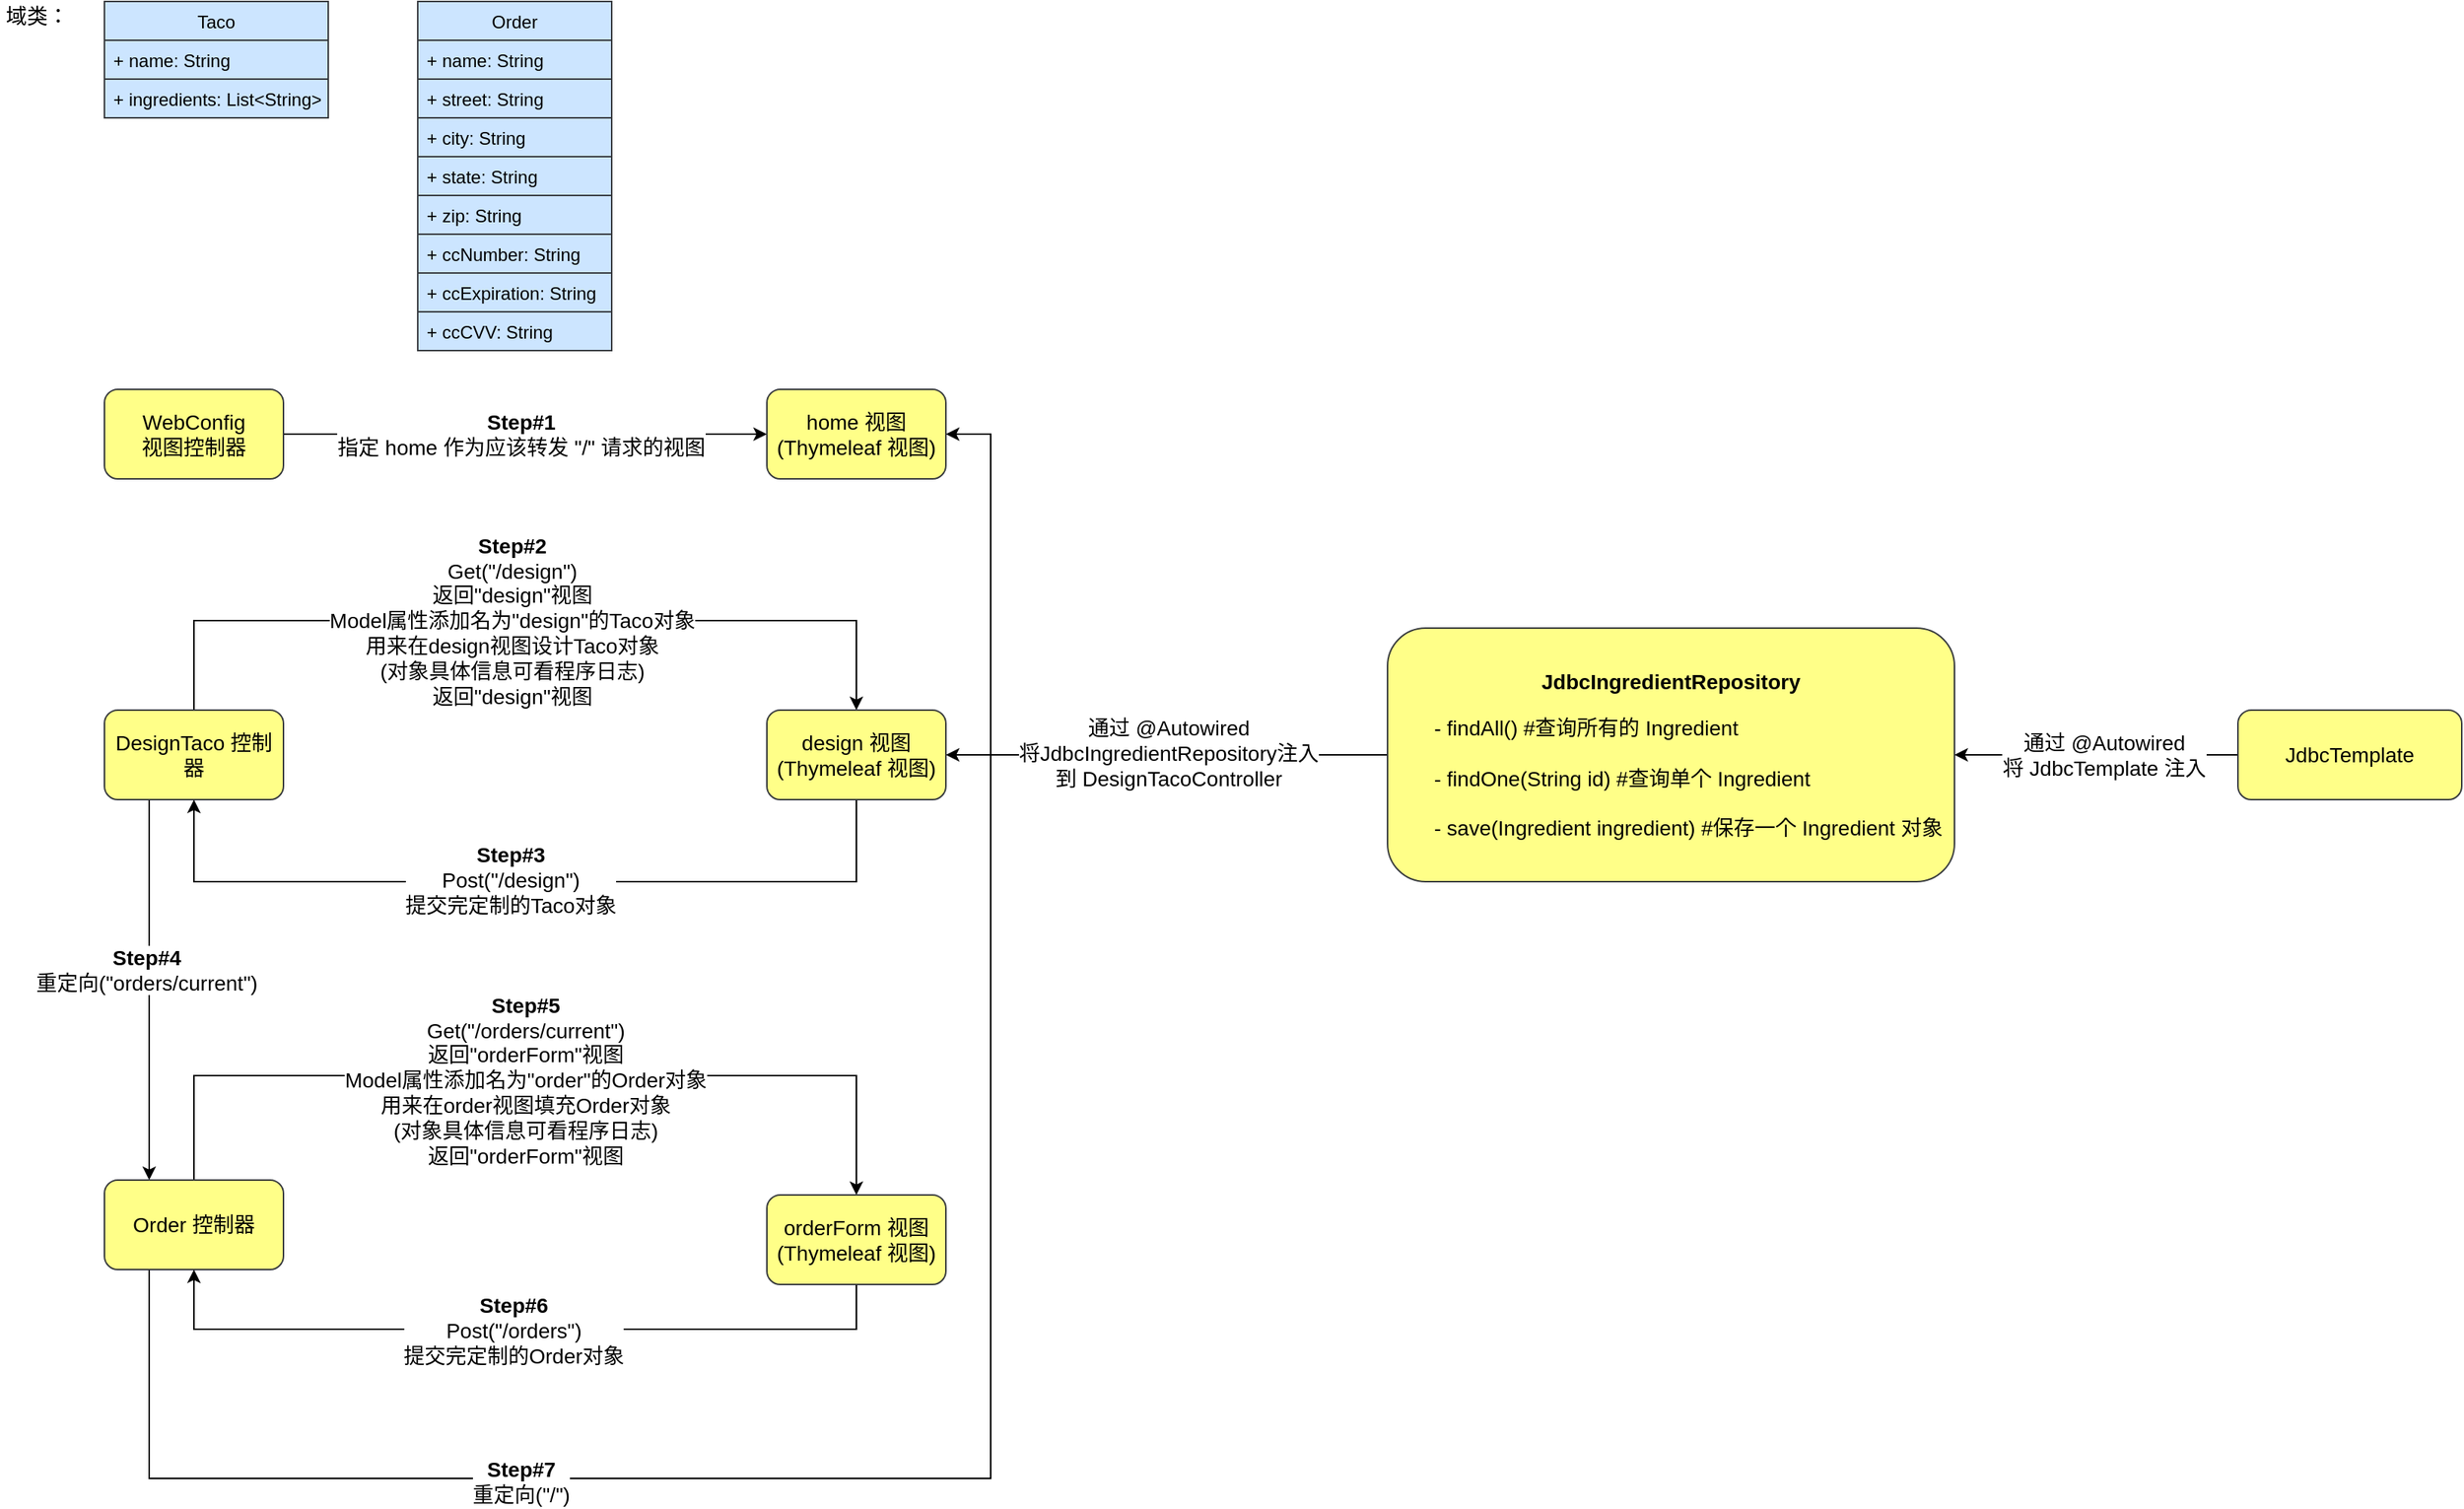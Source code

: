 <mxfile version="14.4.6" type="device"><diagram id="s5GgD7lEtXo4meM5UNP-" name="Page-1"><mxGraphModel dx="940" dy="632" grid="1" gridSize="10" guides="1" tooltips="1" connect="1" arrows="1" fold="1" page="1" pageScale="1" pageWidth="827" pageHeight="1169" math="0" shadow="0"><root><mxCell id="0"/><mxCell id="1" parent="0"/><mxCell id="UWZ8eqpxHvVsFgLDv_jw-1" value="Order" style="swimlane;fontStyle=0;childLayout=stackLayout;horizontal=1;startSize=26;fillColor=#cce5ff;horizontalStack=0;resizeParent=1;resizeParentMax=0;resizeLast=0;collapsible=1;marginBottom=0;strokeColor=#36393d;" parent="1" vertex="1"><mxGeometry x="310" y="60" width="130" height="234" as="geometry"/></mxCell><mxCell id="UWZ8eqpxHvVsFgLDv_jw-2" value="+ name: String" style="text;strokeColor=#36393d;fillColor=#cce5ff;align=left;verticalAlign=top;spacingLeft=4;spacingRight=4;overflow=hidden;rotatable=0;points=[[0,0.5],[1,0.5]];portConstraint=eastwest;" parent="UWZ8eqpxHvVsFgLDv_jw-1" vertex="1"><mxGeometry y="26" width="130" height="26" as="geometry"/></mxCell><mxCell id="UWZ8eqpxHvVsFgLDv_jw-3" value="+ street: String" style="text;strokeColor=#36393d;fillColor=#cce5ff;align=left;verticalAlign=top;spacingLeft=4;spacingRight=4;overflow=hidden;rotatable=0;points=[[0,0.5],[1,0.5]];portConstraint=eastwest;" parent="UWZ8eqpxHvVsFgLDv_jw-1" vertex="1"><mxGeometry y="52" width="130" height="26" as="geometry"/></mxCell><mxCell id="UWZ8eqpxHvVsFgLDv_jw-4" value="+ city: String" style="text;strokeColor=#36393d;fillColor=#cce5ff;align=left;verticalAlign=top;spacingLeft=4;spacingRight=4;overflow=hidden;rotatable=0;points=[[0,0.5],[1,0.5]];portConstraint=eastwest;" parent="UWZ8eqpxHvVsFgLDv_jw-1" vertex="1"><mxGeometry y="78" width="130" height="26" as="geometry"/></mxCell><mxCell id="UWZ8eqpxHvVsFgLDv_jw-12" value="+ state: String" style="text;strokeColor=#36393d;fillColor=#cce5ff;align=left;verticalAlign=top;spacingLeft=4;spacingRight=4;overflow=hidden;rotatable=0;points=[[0,0.5],[1,0.5]];portConstraint=eastwest;" parent="UWZ8eqpxHvVsFgLDv_jw-1" vertex="1"><mxGeometry y="104" width="130" height="26" as="geometry"/></mxCell><mxCell id="UWZ8eqpxHvVsFgLDv_jw-19" value="+ zip: String" style="text;strokeColor=#36393d;fillColor=#cce5ff;align=left;verticalAlign=top;spacingLeft=4;spacingRight=4;overflow=hidden;rotatable=0;points=[[0,0.5],[1,0.5]];portConstraint=eastwest;" parent="UWZ8eqpxHvVsFgLDv_jw-1" vertex="1"><mxGeometry y="130" width="130" height="26" as="geometry"/></mxCell><mxCell id="UWZ8eqpxHvVsFgLDv_jw-18" value="+ ccNumber: String" style="text;strokeColor=#36393d;fillColor=#cce5ff;align=left;verticalAlign=top;spacingLeft=4;spacingRight=4;overflow=hidden;rotatable=0;points=[[0,0.5],[1,0.5]];portConstraint=eastwest;" parent="UWZ8eqpxHvVsFgLDv_jw-1" vertex="1"><mxGeometry y="156" width="130" height="26" as="geometry"/></mxCell><mxCell id="UWZ8eqpxHvVsFgLDv_jw-20" value="+ ccExpiration: String" style="text;strokeColor=#36393d;fillColor=#cce5ff;align=left;verticalAlign=top;spacingLeft=4;spacingRight=4;overflow=hidden;rotatable=0;points=[[0,0.5],[1,0.5]];portConstraint=eastwest;" parent="UWZ8eqpxHvVsFgLDv_jw-1" vertex="1"><mxGeometry y="182" width="130" height="26" as="geometry"/></mxCell><mxCell id="UWZ8eqpxHvVsFgLDv_jw-14" value="+ ccCVV: String" style="text;strokeColor=#36393d;fillColor=#cce5ff;align=left;verticalAlign=top;spacingLeft=4;spacingRight=4;overflow=hidden;rotatable=0;points=[[0,0.5],[1,0.5]];portConstraint=eastwest;" parent="UWZ8eqpxHvVsFgLDv_jw-1" vertex="1"><mxGeometry y="208" width="130" height="26" as="geometry"/></mxCell><mxCell id="_PGfNeUoDke_odYHknA6-1" value="Taco" style="swimlane;fontStyle=0;childLayout=stackLayout;horizontal=1;startSize=26;fillColor=#cce5ff;horizontalStack=0;resizeParent=1;resizeParentMax=0;resizeLast=0;collapsible=1;marginBottom=0;strokeColor=#36393d;" parent="1" vertex="1"><mxGeometry x="100" y="60" width="150" height="78" as="geometry"/></mxCell><mxCell id="_PGfNeUoDke_odYHknA6-2" value="+ name: String" style="text;strokeColor=#36393d;fillColor=#cce5ff;align=left;verticalAlign=top;spacingLeft=4;spacingRight=4;overflow=hidden;rotatable=0;points=[[0,0.5],[1,0.5]];portConstraint=eastwest;" parent="_PGfNeUoDke_odYHknA6-1" vertex="1"><mxGeometry y="26" width="150" height="26" as="geometry"/></mxCell><mxCell id="_PGfNeUoDke_odYHknA6-3" value="+ ingredients: List&lt;String&gt;" style="text;strokeColor=#36393d;fillColor=#cce5ff;align=left;verticalAlign=top;spacingLeft=4;spacingRight=4;overflow=hidden;rotatable=0;points=[[0,0.5],[1,0.5]];portConstraint=eastwest;" parent="_PGfNeUoDke_odYHknA6-1" vertex="1"><mxGeometry y="52" width="150" height="26" as="geometry"/></mxCell><mxCell id="_PGfNeUoDke_odYHknA6-10" value="&lt;font style=&quot;font-size: 14px&quot;&gt;域类：&lt;/font&gt;" style="text;html=1;strokeColor=none;fillColor=none;align=center;verticalAlign=middle;whiteSpace=wrap;rounded=0;" parent="1" vertex="1"><mxGeometry x="30" y="60" width="50" height="20" as="geometry"/></mxCell><mxCell id="_PGfNeUoDke_odYHknA6-21" style="edgeStyle=orthogonalEdgeStyle;rounded=0;orthogonalLoop=1;jettySize=auto;html=1;exitX=1;exitY=0.5;exitDx=0;exitDy=0;entryX=0;entryY=0.5;entryDx=0;entryDy=0;" parent="1" source="_PGfNeUoDke_odYHknA6-11" target="_PGfNeUoDke_odYHknA6-13" edge="1"><mxGeometry relative="1" as="geometry"/></mxCell><mxCell id="_PGfNeUoDke_odYHknA6-24" value="&lt;font&gt;&lt;b style=&quot;font-size: 14px&quot;&gt;Step#1&lt;/b&gt;&lt;br&gt;&lt;span style=&quot;font-size: 14px&quot;&gt;指定 home 作为应该转发 &quot;/&quot; 请求的视图&lt;/span&gt;&lt;br&gt;&lt;/font&gt;" style="edgeLabel;html=1;align=center;verticalAlign=middle;resizable=0;points=[];" parent="_PGfNeUoDke_odYHknA6-21" vertex="1" connectable="0"><mxGeometry x="-0.019" y="-1" relative="1" as="geometry"><mxPoint y="-1" as="offset"/></mxGeometry></mxCell><mxCell id="_PGfNeUoDke_odYHknA6-11" value="&lt;font style=&quot;font-size: 14px&quot;&gt;WebConfig&lt;br&gt;视图控制器&lt;/font&gt;" style="rounded=1;whiteSpace=wrap;html=1;fillColor=#ffff88;strokeColor=#36393d;" parent="1" vertex="1"><mxGeometry x="100" y="320" width="120" height="60" as="geometry"/></mxCell><mxCell id="_PGfNeUoDke_odYHknA6-13" value="&lt;font style=&quot;font-size: 14px&quot;&gt;home 视图&lt;br&gt;(&lt;span&gt;Thymeleaf 视图&lt;/span&gt;)&lt;/font&gt;" style="rounded=1;whiteSpace=wrap;html=1;fillColor=#ffff88;strokeColor=#36393d;" parent="1" vertex="1"><mxGeometry x="544" y="320" width="120" height="60" as="geometry"/></mxCell><mxCell id="_PGfNeUoDke_odYHknA6-22" style="edgeStyle=orthogonalEdgeStyle;rounded=0;orthogonalLoop=1;jettySize=auto;html=1;exitX=0.5;exitY=0;exitDx=0;exitDy=0;entryX=0.5;entryY=0;entryDx=0;entryDy=0;" parent="1" source="_PGfNeUoDke_odYHknA6-15" target="_PGfNeUoDke_odYHknA6-17" edge="1"><mxGeometry relative="1" as="geometry"><Array as="points"><mxPoint x="160" y="475"/><mxPoint x="604" y="475"/></Array></mxGeometry></mxCell><mxCell id="_PGfNeUoDke_odYHknA6-25" value="&lt;span style=&quot;font-size: 14px&quot;&gt;&lt;b&gt;Step#2&lt;/b&gt;&lt;br&gt;Get(&quot;/design&quot;)&lt;/span&gt;&lt;br style=&quot;font-size: 14px&quot;&gt;&lt;span style=&quot;font-size: 14px&quot;&gt;返回&quot;design&quot;视图&lt;br&gt;Model属性添加名为&quot;design&quot;的Taco对象&lt;br&gt;用来在design视图设计Taco对象&lt;br&gt;&lt;/span&gt;&lt;span style=&quot;font-size: 14px&quot;&gt;(对象具体信息可看程序日志)&lt;/span&gt;&lt;span style=&quot;font-size: 14px&quot;&gt;&lt;br&gt;&lt;/span&gt;&lt;span style=&quot;font-size: 14px&quot;&gt;返回&quot;design&quot;视图&lt;/span&gt;&lt;span style=&quot;font-size: 14px&quot;&gt;&lt;br&gt;&lt;/span&gt;" style="edgeLabel;html=1;align=center;verticalAlign=middle;resizable=0;points=[];" parent="_PGfNeUoDke_odYHknA6-22" vertex="1" connectable="0"><mxGeometry x="-0.161" relative="1" as="geometry"><mxPoint x="36" as="offset"/></mxGeometry></mxCell><mxCell id="_PGfNeUoDke_odYHknA6-30" style="edgeStyle=orthogonalEdgeStyle;rounded=0;orthogonalLoop=1;jettySize=auto;html=1;exitX=0.25;exitY=1;exitDx=0;exitDy=0;entryX=0.25;entryY=0;entryDx=0;entryDy=0;" parent="1" source="_PGfNeUoDke_odYHknA6-15" target="_PGfNeUoDke_odYHknA6-18" edge="1"><mxGeometry relative="1" as="geometry"/></mxCell><mxCell id="_PGfNeUoDke_odYHknA6-31" value="&lt;span style=&quot;font-size: 14px&quot;&gt;&lt;b&gt;Step#4&lt;/b&gt;&lt;br&gt;重定向(&quot;orders/current&quot;)&lt;/span&gt;" style="edgeLabel;html=1;align=center;verticalAlign=middle;resizable=0;points=[];" parent="_PGfNeUoDke_odYHknA6-30" vertex="1" connectable="0"><mxGeometry x="-0.109" y="-2" relative="1" as="geometry"><mxPoint as="offset"/></mxGeometry></mxCell><mxCell id="_PGfNeUoDke_odYHknA6-15" value="&lt;font style=&quot;font-size: 14px&quot;&gt;DesignTaco 控制器&lt;/font&gt;" style="rounded=1;whiteSpace=wrap;html=1;fillColor=#ffff88;strokeColor=#36393d;" parent="1" vertex="1"><mxGeometry x="100" y="535" width="120" height="60" as="geometry"/></mxCell><mxCell id="_PGfNeUoDke_odYHknA6-26" style="edgeStyle=orthogonalEdgeStyle;rounded=0;orthogonalLoop=1;jettySize=auto;html=1;exitX=0.5;exitY=1;exitDx=0;exitDy=0;entryX=0.5;entryY=1;entryDx=0;entryDy=0;" parent="1" source="_PGfNeUoDke_odYHknA6-17" target="_PGfNeUoDke_odYHknA6-15" edge="1"><mxGeometry relative="1" as="geometry"><Array as="points"><mxPoint x="604" y="650"/><mxPoint x="160" y="650"/></Array></mxGeometry></mxCell><mxCell id="_PGfNeUoDke_odYHknA6-28" value="&lt;font style=&quot;font-size: 14px&quot;&gt;&lt;b&gt;Step#3&lt;/b&gt;&lt;br&gt;Post(&quot;/design&quot;)&lt;br&gt;提交完定制的Taco对象&lt;br&gt;&lt;/font&gt;" style="edgeLabel;html=1;align=center;verticalAlign=middle;resizable=0;points=[];" parent="_PGfNeUoDke_odYHknA6-26" vertex="1" connectable="0"><mxGeometry x="0.037" y="-1" relative="1" as="geometry"><mxPoint as="offset"/></mxGeometry></mxCell><mxCell id="_PGfNeUoDke_odYHknA6-17" value="&lt;font style=&quot;font-size: 14px&quot;&gt;design 视图&lt;br&gt;(&lt;span&gt;Thymeleaf 视图&lt;/span&gt;)&lt;/font&gt;" style="rounded=1;whiteSpace=wrap;html=1;fillColor=#ffff88;strokeColor=#36393d;" parent="1" vertex="1"><mxGeometry x="544" y="535" width="120" height="60" as="geometry"/></mxCell><mxCell id="_PGfNeUoDke_odYHknA6-23" style="edgeStyle=orthogonalEdgeStyle;rounded=0;orthogonalLoop=1;jettySize=auto;html=1;exitX=0.5;exitY=0;exitDx=0;exitDy=0;entryX=0.5;entryY=0;entryDx=0;entryDy=0;" parent="1" source="_PGfNeUoDke_odYHknA6-18" target="_PGfNeUoDke_odYHknA6-20" edge="1"><mxGeometry relative="1" as="geometry"><Array as="points"><mxPoint x="160" y="780"/><mxPoint x="604" y="780"/></Array></mxGeometry></mxCell><mxCell id="_PGfNeUoDke_odYHknA6-32" value="&lt;span style=&quot;font-size: 14px&quot;&gt;&lt;b&gt;Step#5&lt;/b&gt;&lt;br&gt;Get(&quot;/orders/current&quot;)&lt;/span&gt;&lt;br style=&quot;font-size: 14px&quot;&gt;&lt;span style=&quot;font-size: 14px&quot;&gt;返回&quot;orderForm&quot;视图&lt;br&gt;Model属性添加名为&quot;order&quot;的Order对象&lt;br&gt;用来在order视图填充Order对象&lt;br&gt;(对象具体信息可看程序日志)&lt;br&gt;&lt;/span&gt;&lt;span style=&quot;font-size: 14px&quot;&gt;返回&quot;orderForm&quot;视图&lt;/span&gt;&lt;span style=&quot;font-size: 14px&quot;&gt;&lt;br&gt;&lt;/span&gt;" style="edgeLabel;html=1;align=center;verticalAlign=middle;resizable=0;points=[];" parent="_PGfNeUoDke_odYHknA6-23" vertex="1" connectable="0"><mxGeometry x="-0.093" y="-3" relative="1" as="geometry"><mxPoint x="22" as="offset"/></mxGeometry></mxCell><mxCell id="_PGfNeUoDke_odYHknA6-35" style="edgeStyle=orthogonalEdgeStyle;rounded=0;orthogonalLoop=1;jettySize=auto;html=1;exitX=0.25;exitY=1;exitDx=0;exitDy=0;entryX=1;entryY=0.5;entryDx=0;entryDy=0;" parent="1" source="_PGfNeUoDke_odYHknA6-18" target="_PGfNeUoDke_odYHknA6-13" edge="1"><mxGeometry relative="1" as="geometry"><Array as="points"><mxPoint x="130" y="1050"/><mxPoint x="694" y="1050"/><mxPoint x="694" y="350"/></Array></mxGeometry></mxCell><mxCell id="_PGfNeUoDke_odYHknA6-36" value="&lt;span style=&quot;font-size: 14px&quot;&gt;&lt;b&gt;Step#7&lt;/b&gt;&lt;br&gt;重定向(&quot;/&quot;)&lt;br&gt;&lt;/span&gt;" style="edgeLabel;html=1;align=center;verticalAlign=middle;resizable=0;points=[];" parent="_PGfNeUoDke_odYHknA6-35" vertex="1" connectable="0"><mxGeometry x="-0.344" y="-2" relative="1" as="geometry"><mxPoint x="-81.59" as="offset"/></mxGeometry></mxCell><mxCell id="_PGfNeUoDke_odYHknA6-18" value="&lt;font style=&quot;font-size: 14px&quot;&gt;Order 控制器&lt;/font&gt;" style="rounded=1;whiteSpace=wrap;html=1;fillColor=#ffff88;strokeColor=#36393d;" parent="1" vertex="1"><mxGeometry x="100" y="850" width="120" height="60" as="geometry"/></mxCell><mxCell id="_PGfNeUoDke_odYHknA6-33" style="edgeStyle=orthogonalEdgeStyle;rounded=0;orthogonalLoop=1;jettySize=auto;html=1;exitX=0.5;exitY=1;exitDx=0;exitDy=0;entryX=0.5;entryY=1;entryDx=0;entryDy=0;" parent="1" source="_PGfNeUoDke_odYHknA6-20" target="_PGfNeUoDke_odYHknA6-18" edge="1"><mxGeometry relative="1" as="geometry"><Array as="points"><mxPoint x="604" y="950"/><mxPoint x="160" y="950"/></Array></mxGeometry></mxCell><mxCell id="_PGfNeUoDke_odYHknA6-34" value="&lt;span style=&quot;font-size: 14px&quot;&gt;&lt;b&gt;Step#6&lt;/b&gt;&lt;br&gt;Post(&quot;/orders&quot;)&lt;/span&gt;&lt;br style=&quot;font-size: 14px&quot;&gt;&lt;span style=&quot;font-size: 14px&quot;&gt;提交完定制的Order对象&lt;/span&gt;" style="edgeLabel;html=1;align=center;verticalAlign=middle;resizable=0;points=[];" parent="_PGfNeUoDke_odYHknA6-33" vertex="1" connectable="0"><mxGeometry x="0.012" y="1" relative="1" as="geometry"><mxPoint as="offset"/></mxGeometry></mxCell><mxCell id="_PGfNeUoDke_odYHknA6-20" value="&lt;font style=&quot;font-size: 14px&quot;&gt;orderForm 视图&lt;br&gt;(&lt;span&gt;Thymeleaf 视图&lt;/span&gt;)&lt;/font&gt;" style="rounded=1;whiteSpace=wrap;html=1;fillColor=#ffff88;strokeColor=#36393d;" parent="1" vertex="1"><mxGeometry x="544" y="860" width="120" height="60" as="geometry"/></mxCell><mxCell id="GFO2G9wgAssf9oBsYWqt-5" style="edgeStyle=orthogonalEdgeStyle;rounded=0;orthogonalLoop=1;jettySize=auto;html=1;exitX=0;exitY=0.5;exitDx=0;exitDy=0;entryX=1;entryY=0.5;entryDx=0;entryDy=0;" parent="1" source="GFO2G9wgAssf9oBsYWqt-1" target="_PGfNeUoDke_odYHknA6-17" edge="1"><mxGeometry relative="1" as="geometry"/></mxCell><mxCell id="GFO2G9wgAssf9oBsYWqt-6" value="&lt;font style=&quot;font-size: 14px&quot;&gt;通过 @Autowired&lt;br&gt;将JdbcIngredientRepository注入&lt;br&gt;到 DesignTacoController&lt;/font&gt;" style="edgeLabel;html=1;align=center;verticalAlign=middle;resizable=0;points=[];" parent="GFO2G9wgAssf9oBsYWqt-5" vertex="1" connectable="0"><mxGeometry x="-0.002" y="-1" relative="1" as="geometry"><mxPoint as="offset"/></mxGeometry></mxCell><mxCell id="GFO2G9wgAssf9oBsYWqt-1" value="&lt;font&gt;&lt;font style=&quot;font-size: 14px&quot;&gt;&lt;b&gt;&lt;span&gt;Jdbc&lt;/span&gt;IngredientRepository&lt;br&gt;&lt;/b&gt;&lt;/font&gt;&lt;br&gt;&lt;div style=&quot;font-size: 14px ; text-align: left&quot;&gt;&lt;span&gt;&amp;nbsp; &amp;nbsp; &amp;nbsp; - findAll() #查询所有的 Ingredient&lt;/span&gt;&lt;/div&gt;&lt;div style=&quot;font-size: 14px ; text-align: left&quot;&gt;&lt;span&gt;&lt;br&gt;&lt;/span&gt;&lt;/div&gt;&lt;div style=&quot;font-size: 14px ; text-align: left&quot;&gt;&lt;span&gt;&amp;nbsp; &amp;nbsp; &amp;nbsp; -&amp;nbsp;findOne(String id) #查询单个 Ingredient&lt;/span&gt;&lt;/div&gt;&lt;div style=&quot;font-size: 14px ; text-align: left&quot;&gt;&lt;span&gt;&lt;br&gt;&lt;/span&gt;&lt;/div&gt;&lt;div style=&quot;font-size: 14px ; text-align: left&quot;&gt;&lt;span&gt;&amp;nbsp; &amp;nbsp; &amp;nbsp; - save(Ingredient ingredient) #保存一个 Ingredient 对象&lt;/span&gt;&lt;/div&gt;&lt;/font&gt;" style="rounded=1;whiteSpace=wrap;html=1;fillColor=#ffff88;strokeColor=#36393d;" parent="1" vertex="1"><mxGeometry x="960" y="480" width="380" height="170" as="geometry"/></mxCell><mxCell id="GFO2G9wgAssf9oBsYWqt-3" style="edgeStyle=orthogonalEdgeStyle;rounded=0;orthogonalLoop=1;jettySize=auto;html=1;exitX=0;exitY=0.5;exitDx=0;exitDy=0;entryX=1;entryY=0.5;entryDx=0;entryDy=0;" parent="1" source="GFO2G9wgAssf9oBsYWqt-2" target="GFO2G9wgAssf9oBsYWqt-1" edge="1"><mxGeometry relative="1" as="geometry"/></mxCell><mxCell id="GFO2G9wgAssf9oBsYWqt-4" value="&lt;font style=&quot;font-size: 14px&quot;&gt;通过 @Autowired &lt;br&gt;将 JdbcTemplate 注入&lt;/font&gt;" style="edgeLabel;html=1;align=center;verticalAlign=middle;resizable=0;points=[];" parent="GFO2G9wgAssf9oBsYWqt-3" vertex="1" connectable="0"><mxGeometry x="0.087" y="-4" relative="1" as="geometry"><mxPoint x="12.86" y="4" as="offset"/></mxGeometry></mxCell><mxCell id="GFO2G9wgAssf9oBsYWqt-2" value="&lt;span style=&quot;font-size: 14px&quot;&gt;JdbcTemplate&lt;/span&gt;" style="rounded=1;whiteSpace=wrap;html=1;fillColor=#ffff88;strokeColor=#36393d;" parent="1" vertex="1"><mxGeometry x="1530" y="535" width="150" height="60" as="geometry"/></mxCell></root></mxGraphModel></diagram></mxfile>
